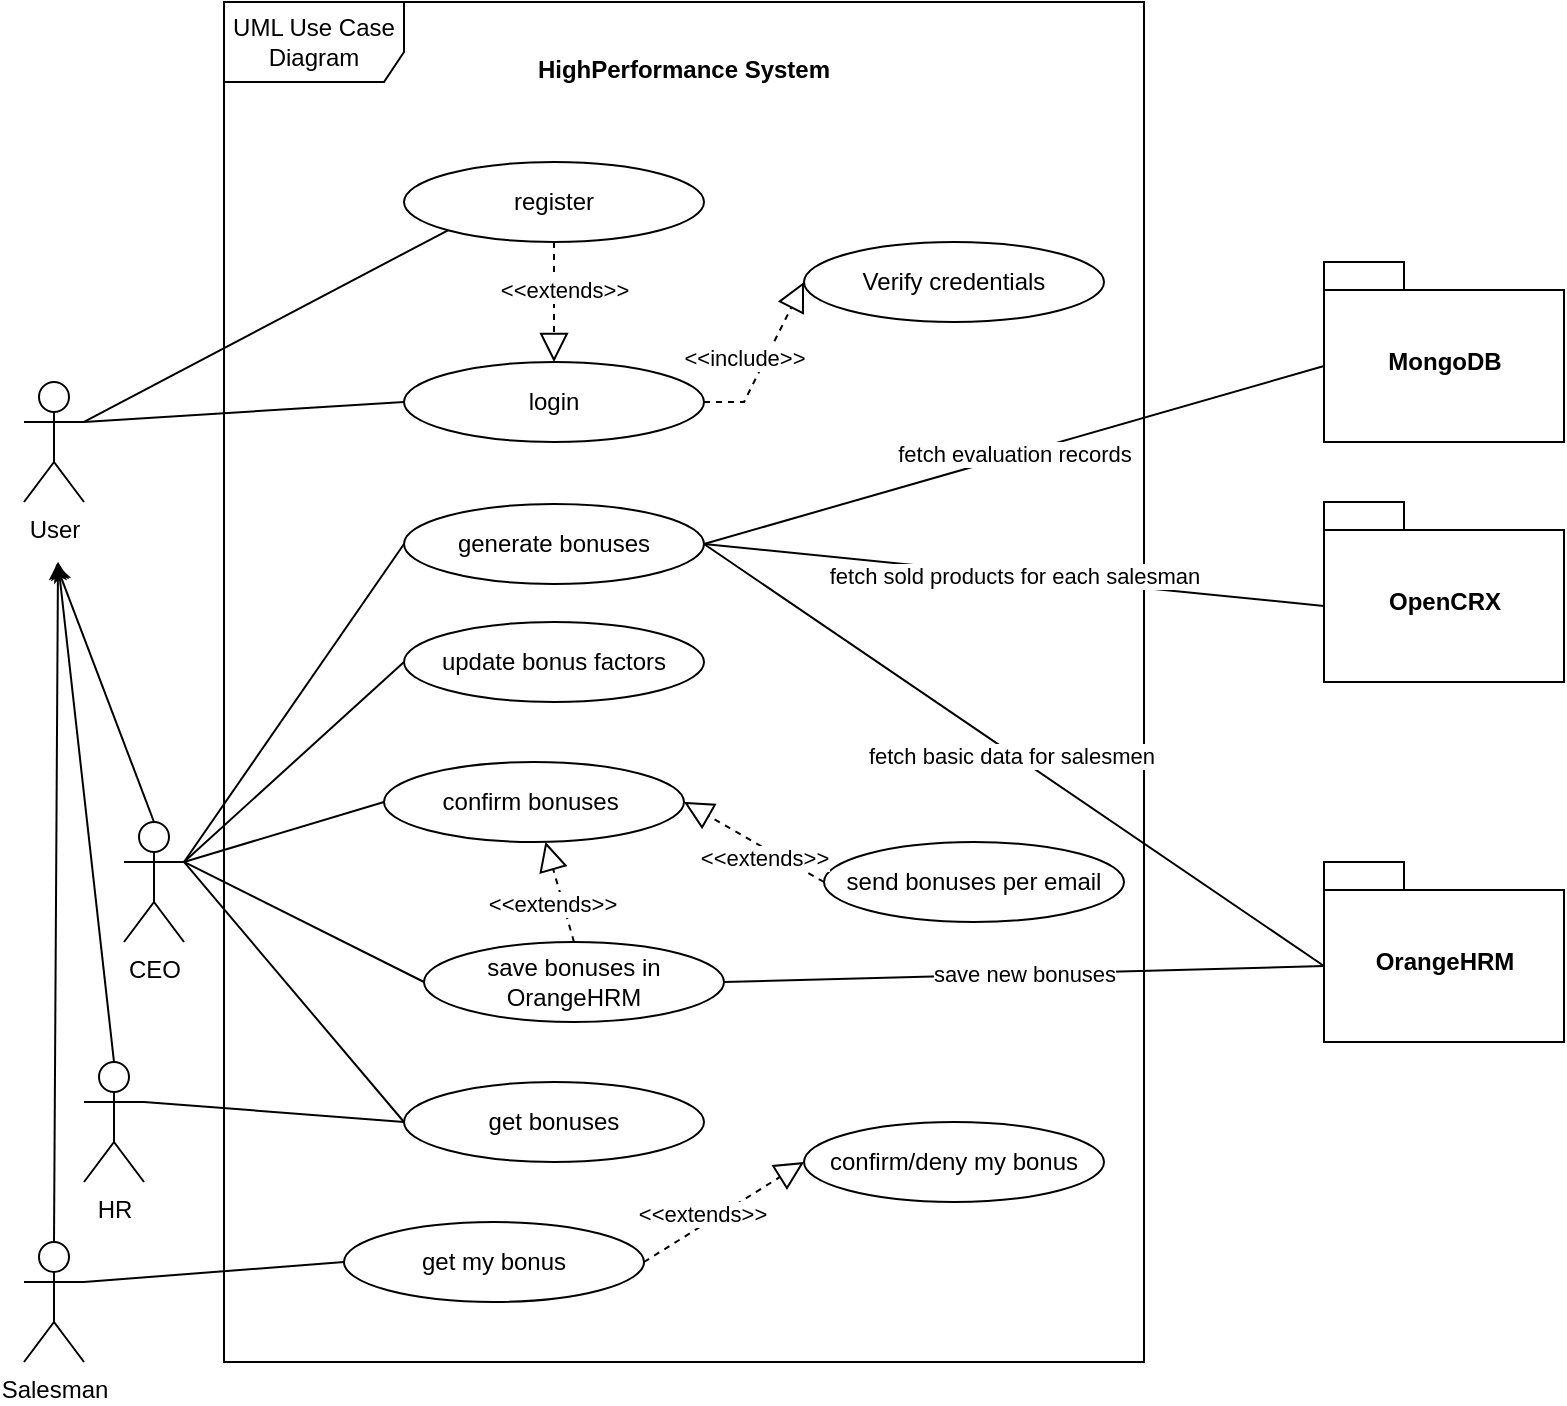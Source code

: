 <mxfile version="20.3.0" type="device"><diagram id="5bl1oabQBkJ13IfKa4Gb" name="Seite-1"><mxGraphModel dx="1704" dy="865" grid="1" gridSize="10" guides="1" tooltips="1" connect="1" arrows="1" fold="1" page="1" pageScale="1" pageWidth="827" pageHeight="1169" math="0" shadow="0"><root><mxCell id="0"/><mxCell id="1" parent="0"/><mxCell id="8PidjbCMiFbLsmG7t-EO-1" value="UML Use Case Diagram" style="shape=umlFrame;whiteSpace=wrap;html=1;width=90;height=40;" parent="1" vertex="1"><mxGeometry x="130" y="140" width="460" height="680" as="geometry"/></mxCell><mxCell id="8PidjbCMiFbLsmG7t-EO-2" value="HighPerformance System" style="text;align=center;fontStyle=1;verticalAlign=middle;spacingLeft=3;spacingRight=3;strokeColor=none;rotatable=0;points=[[0,0.5],[1,0.5]];portConstraint=eastwest;" parent="1" vertex="1"><mxGeometry x="280" y="160" width="160" height="26" as="geometry"/></mxCell><mxCell id="8PidjbCMiFbLsmG7t-EO-3" value="register" style="ellipse;whiteSpace=wrap;html=1;" parent="1" vertex="1"><mxGeometry x="220" y="220" width="150" height="40" as="geometry"/></mxCell><mxCell id="8PidjbCMiFbLsmG7t-EO-4" value="login" style="ellipse;whiteSpace=wrap;html=1;" parent="1" vertex="1"><mxGeometry x="220" y="320" width="150" height="40" as="geometry"/></mxCell><mxCell id="8PidjbCMiFbLsmG7t-EO-5" value="User" style="shape=umlActor;verticalLabelPosition=bottom;verticalAlign=top;html=1;" parent="1" vertex="1"><mxGeometry x="30" y="330" width="30" height="60" as="geometry"/></mxCell><mxCell id="8PidjbCMiFbLsmG7t-EO-8" value="" style="endArrow=none;html=1;rounded=0;exitX=1;exitY=0.333;exitDx=0;exitDy=0;exitPerimeter=0;entryX=0;entryY=1;entryDx=0;entryDy=0;" parent="1" source="8PidjbCMiFbLsmG7t-EO-5" target="8PidjbCMiFbLsmG7t-EO-3" edge="1"><mxGeometry width="50" height="50" relative="1" as="geometry"><mxPoint x="390" y="490" as="sourcePoint"/><mxPoint x="440" y="440" as="targetPoint"/></mxGeometry></mxCell><mxCell id="8PidjbCMiFbLsmG7t-EO-9" value="" style="endArrow=none;html=1;rounded=0;exitX=1;exitY=0.333;exitDx=0;exitDy=0;exitPerimeter=0;entryX=0;entryY=0.5;entryDx=0;entryDy=0;" parent="1" source="8PidjbCMiFbLsmG7t-EO-5" target="8PidjbCMiFbLsmG7t-EO-4" edge="1"><mxGeometry width="50" height="50" relative="1" as="geometry"><mxPoint x="390" y="490" as="sourcePoint"/><mxPoint x="440" y="440" as="targetPoint"/></mxGeometry></mxCell><mxCell id="8PidjbCMiFbLsmG7t-EO-10" value="&amp;lt;&amp;lt;extends&amp;gt;&amp;gt;" style="endArrow=block;dashed=1;endFill=0;endSize=12;html=1;rounded=0;exitX=0.5;exitY=1;exitDx=0;exitDy=0;" parent="1" source="8PidjbCMiFbLsmG7t-EO-3" target="8PidjbCMiFbLsmG7t-EO-4" edge="1"><mxGeometry x="-0.2" y="5" width="160" relative="1" as="geometry"><mxPoint x="200" y="470" as="sourcePoint"/><mxPoint x="360" y="470" as="targetPoint"/><mxPoint as="offset"/></mxGeometry></mxCell><mxCell id="8PidjbCMiFbLsmG7t-EO-11" value="generate bonuses" style="ellipse;whiteSpace=wrap;html=1;" parent="1" vertex="1"><mxGeometry x="220" y="391" width="150" height="40" as="geometry"/></mxCell><mxCell id="8PidjbCMiFbLsmG7t-EO-13" value="" style="endArrow=none;html=1;rounded=0;exitX=1;exitY=0.333;exitDx=0;exitDy=0;exitPerimeter=0;entryX=0;entryY=0.5;entryDx=0;entryDy=0;" parent="1" source="8PidjbCMiFbLsmG7t-EO-37" target="8PidjbCMiFbLsmG7t-EO-11" edge="1"><mxGeometry width="50" height="50" relative="1" as="geometry"><mxPoint x="390" y="490" as="sourcePoint"/><mxPoint x="440" y="440" as="targetPoint"/></mxGeometry></mxCell><mxCell id="8PidjbCMiFbLsmG7t-EO-14" value="Verify credentials" style="ellipse;whiteSpace=wrap;html=1;" parent="1" vertex="1"><mxGeometry x="420" y="260" width="150" height="40" as="geometry"/></mxCell><mxCell id="8PidjbCMiFbLsmG7t-EO-15" value="&amp;lt;&amp;lt;include&amp;gt;&amp;gt;" style="endArrow=block;dashed=1;endFill=0;endSize=12;html=1;rounded=0;exitX=1;exitY=0.5;exitDx=0;exitDy=0;entryX=0;entryY=0.5;entryDx=0;entryDy=0;" parent="1" source="8PidjbCMiFbLsmG7t-EO-4" target="8PidjbCMiFbLsmG7t-EO-14" edge="1"><mxGeometry x="-0.091" y="10" width="160" relative="1" as="geometry"><mxPoint x="255" y="280" as="sourcePoint"/><mxPoint x="255" y="330" as="targetPoint"/><mxPoint as="offset"/><Array as="points"><mxPoint x="390" y="340"/></Array></mxGeometry></mxCell><mxCell id="8PidjbCMiFbLsmG7t-EO-16" value="OrangeHRM" style="shape=folder;fontStyle=1;spacingTop=10;tabWidth=40;tabHeight=14;tabPosition=left;html=1;" parent="1" vertex="1"><mxGeometry x="680" y="570" width="120" height="90" as="geometry"/></mxCell><mxCell id="8PidjbCMiFbLsmG7t-EO-17" value="OpenCRX" style="shape=folder;fontStyle=1;spacingTop=10;tabWidth=40;tabHeight=14;tabPosition=left;html=1;" parent="1" vertex="1"><mxGeometry x="680" y="390" width="120" height="90" as="geometry"/></mxCell><mxCell id="8PidjbCMiFbLsmG7t-EO-18" value="fetch sold products for each salesman" style="endArrow=none;html=1;rounded=0;exitX=1;exitY=0.5;exitDx=0;exitDy=0;entryX=0;entryY=0;entryDx=0;entryDy=52;entryPerimeter=0;" parent="1" source="8PidjbCMiFbLsmG7t-EO-11" target="8PidjbCMiFbLsmG7t-EO-17" edge="1"><mxGeometry width="50" height="50" relative="1" as="geometry"><mxPoint x="390" y="490" as="sourcePoint"/><mxPoint x="440" y="440" as="targetPoint"/></mxGeometry></mxCell><mxCell id="8PidjbCMiFbLsmG7t-EO-19" value="&lt;span style=&quot;color: rgb(0, 0, 0); font-family: Helvetica; font-size: 11px; font-style: normal; font-variant-ligatures: normal; font-variant-caps: normal; font-weight: 400; letter-spacing: normal; orphans: 2; text-align: center; text-indent: 0px; text-transform: none; widows: 2; word-spacing: 0px; -webkit-text-stroke-width: 0px; background-color: rgb(255, 255, 255); text-decoration-thickness: initial; text-decoration-style: initial; text-decoration-color: initial; float: none; display: inline !important;&quot;&gt;fetch basic data for salesmen&lt;span&gt;&amp;nbsp;&lt;/span&gt;&lt;/span&gt;" style="endArrow=none;html=1;rounded=0;exitX=1;exitY=0.5;exitDx=0;exitDy=0;entryX=0;entryY=0;entryDx=0;entryDy=52;entryPerimeter=0;" parent="1" source="8PidjbCMiFbLsmG7t-EO-11" target="8PidjbCMiFbLsmG7t-EO-16" edge="1"><mxGeometry width="50" height="50" relative="1" as="geometry"><mxPoint x="390" y="490" as="sourcePoint"/><mxPoint x="440" y="440" as="targetPoint"/></mxGeometry></mxCell><mxCell id="8PidjbCMiFbLsmG7t-EO-20" value="MongoDB" style="shape=folder;fontStyle=1;spacingTop=10;tabWidth=40;tabHeight=14;tabPosition=left;html=1;" parent="1" vertex="1"><mxGeometry x="680" y="270" width="120" height="90" as="geometry"/></mxCell><mxCell id="8PidjbCMiFbLsmG7t-EO-21" value="fetch evaluation records" style="endArrow=none;html=1;rounded=0;exitX=1;exitY=0.5;exitDx=0;exitDy=0;entryX=0;entryY=0;entryDx=0;entryDy=52;entryPerimeter=0;" parent="1" source="8PidjbCMiFbLsmG7t-EO-11" target="8PidjbCMiFbLsmG7t-EO-20" edge="1"><mxGeometry width="50" height="50" relative="1" as="geometry"><mxPoint x="390" y="510" as="sourcePoint"/><mxPoint x="440" y="460" as="targetPoint"/></mxGeometry></mxCell><mxCell id="8PidjbCMiFbLsmG7t-EO-24" value="update bonus factors" style="ellipse;whiteSpace=wrap;html=1;" parent="1" vertex="1"><mxGeometry x="220" y="450" width="150" height="40" as="geometry"/></mxCell><mxCell id="8PidjbCMiFbLsmG7t-EO-25" value="" style="endArrow=none;html=1;rounded=0;exitX=1;exitY=0.333;exitDx=0;exitDy=0;exitPerimeter=0;entryX=0;entryY=0.5;entryDx=0;entryDy=0;" parent="1" source="8PidjbCMiFbLsmG7t-EO-37" target="8PidjbCMiFbLsmG7t-EO-24" edge="1"><mxGeometry width="50" height="50" relative="1" as="geometry"><mxPoint x="390" y="510" as="sourcePoint"/><mxPoint x="440" y="460" as="targetPoint"/></mxGeometry></mxCell><mxCell id="8PidjbCMiFbLsmG7t-EO-27" value="confirm bonuses&amp;nbsp;" style="ellipse;whiteSpace=wrap;html=1;" parent="1" vertex="1"><mxGeometry x="210" y="520" width="150" height="40" as="geometry"/></mxCell><mxCell id="8PidjbCMiFbLsmG7t-EO-31" value="" style="endArrow=none;html=1;rounded=0;entryX=0;entryY=0.5;entryDx=0;entryDy=0;exitX=1;exitY=0.333;exitDx=0;exitDy=0;exitPerimeter=0;" parent="1" source="8PidjbCMiFbLsmG7t-EO-37" target="8PidjbCMiFbLsmG7t-EO-27" edge="1"><mxGeometry width="50" height="50" relative="1" as="geometry"><mxPoint x="100" y="470" as="sourcePoint"/><mxPoint x="440" y="460" as="targetPoint"/></mxGeometry></mxCell><mxCell id="8PidjbCMiFbLsmG7t-EO-32" value="save new bonuses" style="endArrow=none;html=1;rounded=0;exitX=0;exitY=0;exitDx=0;exitDy=52;exitPerimeter=0;entryX=1;entryY=0.5;entryDx=0;entryDy=0;" parent="1" source="8PidjbCMiFbLsmG7t-EO-16" target="Wx6W9FRpv9WFfViekGuK-7" edge="1"><mxGeometry width="50" height="50" relative="1" as="geometry"><mxPoint x="390" y="510" as="sourcePoint"/><mxPoint x="440" y="460" as="targetPoint"/></mxGeometry></mxCell><mxCell id="8PidjbCMiFbLsmG7t-EO-33" value="get bonuses" style="ellipse;whiteSpace=wrap;html=1;" parent="1" vertex="1"><mxGeometry x="220" y="680" width="150" height="40" as="geometry"/></mxCell><mxCell id="8PidjbCMiFbLsmG7t-EO-37" value="CEO" style="shape=umlActor;verticalLabelPosition=bottom;verticalAlign=top;html=1;" parent="1" vertex="1"><mxGeometry x="80" y="550" width="30" height="60" as="geometry"/></mxCell><mxCell id="8PidjbCMiFbLsmG7t-EO-40" value="" style="endArrow=classic;html=1;rounded=0;exitX=0.5;exitY=0;exitDx=0;exitDy=0;exitPerimeter=0;" parent="1" source="8PidjbCMiFbLsmG7t-EO-37" edge="1"><mxGeometry width="50" height="50" relative="1" as="geometry"><mxPoint x="88" y="441.0" as="sourcePoint"/><mxPoint x="46" y="421" as="targetPoint"/></mxGeometry></mxCell><mxCell id="8PidjbCMiFbLsmG7t-EO-41" value="HR" style="shape=umlActor;verticalLabelPosition=bottom;verticalAlign=top;html=1;" parent="1" vertex="1"><mxGeometry x="60" y="670" width="30" height="60" as="geometry"/></mxCell><mxCell id="8PidjbCMiFbLsmG7t-EO-42" value="" style="endArrow=classic;html=1;rounded=0;exitX=0.5;exitY=0;exitDx=0;exitDy=0;exitPerimeter=0;" parent="1" source="8PidjbCMiFbLsmG7t-EO-41" edge="1"><mxGeometry width="50" height="50" relative="1" as="geometry"><mxPoint x="62" y="570" as="sourcePoint"/><mxPoint x="47" y="420" as="targetPoint"/></mxGeometry></mxCell><mxCell id="8PidjbCMiFbLsmG7t-EO-43" value="Salesman" style="shape=umlActor;verticalLabelPosition=bottom;verticalAlign=top;html=1;" parent="1" vertex="1"><mxGeometry x="30" y="760" width="30" height="60" as="geometry"/></mxCell><mxCell id="8PidjbCMiFbLsmG7t-EO-44" value="" style="endArrow=classic;html=1;rounded=0;exitX=0.5;exitY=0;exitDx=0;exitDy=0;exitPerimeter=0;" parent="1" source="8PidjbCMiFbLsmG7t-EO-43" edge="1"><mxGeometry width="50" height="50" relative="1" as="geometry"><mxPoint x="32" y="660" as="sourcePoint"/><mxPoint x="47" y="420" as="targetPoint"/></mxGeometry></mxCell><mxCell id="8PidjbCMiFbLsmG7t-EO-45" value="get my bonus" style="ellipse;whiteSpace=wrap;html=1;" parent="1" vertex="1"><mxGeometry x="190" y="750" width="150" height="40" as="geometry"/></mxCell><mxCell id="Wx6W9FRpv9WFfViekGuK-1" value="" style="endArrow=none;html=1;rounded=0;entryX=1;entryY=0.333;entryDx=0;entryDy=0;entryPerimeter=0;exitX=0;exitY=0.5;exitDx=0;exitDy=0;" edge="1" parent="1" source="8PidjbCMiFbLsmG7t-EO-45" target="8PidjbCMiFbLsmG7t-EO-43"><mxGeometry width="50" height="50" relative="1" as="geometry"><mxPoint x="410" y="510" as="sourcePoint"/><mxPoint x="460" y="460" as="targetPoint"/></mxGeometry></mxCell><mxCell id="Wx6W9FRpv9WFfViekGuK-3" value="" style="endArrow=none;html=1;rounded=0;exitX=1;exitY=0.333;exitDx=0;exitDy=0;exitPerimeter=0;entryX=0;entryY=0.5;entryDx=0;entryDy=0;" edge="1" parent="1" source="8PidjbCMiFbLsmG7t-EO-41" target="8PidjbCMiFbLsmG7t-EO-33"><mxGeometry width="50" height="50" relative="1" as="geometry"><mxPoint x="410" y="510" as="sourcePoint"/><mxPoint x="460" y="460" as="targetPoint"/></mxGeometry></mxCell><mxCell id="Wx6W9FRpv9WFfViekGuK-4" value="" style="endArrow=none;html=1;rounded=0;entryX=0;entryY=0.5;entryDx=0;entryDy=0;exitX=1;exitY=0.333;exitDx=0;exitDy=0;exitPerimeter=0;" edge="1" parent="1" source="8PidjbCMiFbLsmG7t-EO-37" target="8PidjbCMiFbLsmG7t-EO-33"><mxGeometry width="50" height="50" relative="1" as="geometry"><mxPoint x="100" y="470" as="sourcePoint"/><mxPoint x="460" y="460" as="targetPoint"/></mxGeometry></mxCell><mxCell id="Wx6W9FRpv9WFfViekGuK-5" value="send bonuses per email" style="ellipse;whiteSpace=wrap;html=1;" vertex="1" parent="1"><mxGeometry x="430" y="560" width="150" height="40" as="geometry"/></mxCell><mxCell id="Wx6W9FRpv9WFfViekGuK-6" value="&amp;lt;&amp;lt;extends&amp;gt;&amp;gt;" style="endArrow=block;dashed=1;endFill=0;endSize=12;html=1;rounded=0;exitX=0;exitY=0.5;exitDx=0;exitDy=0;entryX=1;entryY=0.5;entryDx=0;entryDy=0;" edge="1" parent="1" source="Wx6W9FRpv9WFfViekGuK-5" target="8PidjbCMiFbLsmG7t-EO-27"><mxGeometry x="-0.2" y="5" width="160" relative="1" as="geometry"><mxPoint x="320.0" y="639.0" as="sourcePoint"/><mxPoint x="297.718" y="598.226" as="targetPoint"/><mxPoint as="offset"/><Array as="points"/></mxGeometry></mxCell><mxCell id="Wx6W9FRpv9WFfViekGuK-7" value="save bonuses in OrangeHRM" style="ellipse;whiteSpace=wrap;html=1;" vertex="1" parent="1"><mxGeometry x="230" y="610" width="150" height="40" as="geometry"/></mxCell><mxCell id="Wx6W9FRpv9WFfViekGuK-8" value="" style="endArrow=none;html=1;rounded=0;exitX=1;exitY=0.333;exitDx=0;exitDy=0;exitPerimeter=0;entryX=0;entryY=0.5;entryDx=0;entryDy=0;" edge="1" parent="1" source="8PidjbCMiFbLsmG7t-EO-37" target="Wx6W9FRpv9WFfViekGuK-7"><mxGeometry width="50" height="50" relative="1" as="geometry"><mxPoint x="410" y="620" as="sourcePoint"/><mxPoint x="460" y="570" as="targetPoint"/></mxGeometry></mxCell><mxCell id="Wx6W9FRpv9WFfViekGuK-9" value="&amp;lt;&amp;lt;extends&amp;gt;&amp;gt;" style="endArrow=block;dashed=1;endFill=0;endSize=12;html=1;rounded=0;exitX=0.5;exitY=0;exitDx=0;exitDy=0;" edge="1" parent="1" source="Wx6W9FRpv9WFfViekGuK-7" target="8PidjbCMiFbLsmG7t-EO-27"><mxGeometry x="-0.2" y="5" width="160" relative="1" as="geometry"><mxPoint x="365" y="640.0" as="sourcePoint"/><mxPoint x="275.0" y="615.0" as="targetPoint"/><mxPoint as="offset"/></mxGeometry></mxCell><mxCell id="Wx6W9FRpv9WFfViekGuK-10" value="confirm/deny my bonus" style="ellipse;whiteSpace=wrap;html=1;" vertex="1" parent="1"><mxGeometry x="420" y="700" width="150" height="40" as="geometry"/></mxCell><mxCell id="Wx6W9FRpv9WFfViekGuK-12" value="&amp;lt;&amp;lt;extends&amp;gt;&amp;gt;" style="endArrow=block;dashed=1;endFill=0;endSize=12;html=1;rounded=0;exitX=1;exitY=0.5;exitDx=0;exitDy=0;entryX=0;entryY=0.5;entryDx=0;entryDy=0;" edge="1" parent="1" source="8PidjbCMiFbLsmG7t-EO-45" target="Wx6W9FRpv9WFfViekGuK-10"><mxGeometry x="-0.2" y="5" width="160" relative="1" as="geometry"><mxPoint x="410" y="590" as="sourcePoint"/><mxPoint x="350" y="540" as="targetPoint"/><mxPoint as="offset"/><Array as="points"/></mxGeometry></mxCell></root></mxGraphModel></diagram></mxfile>